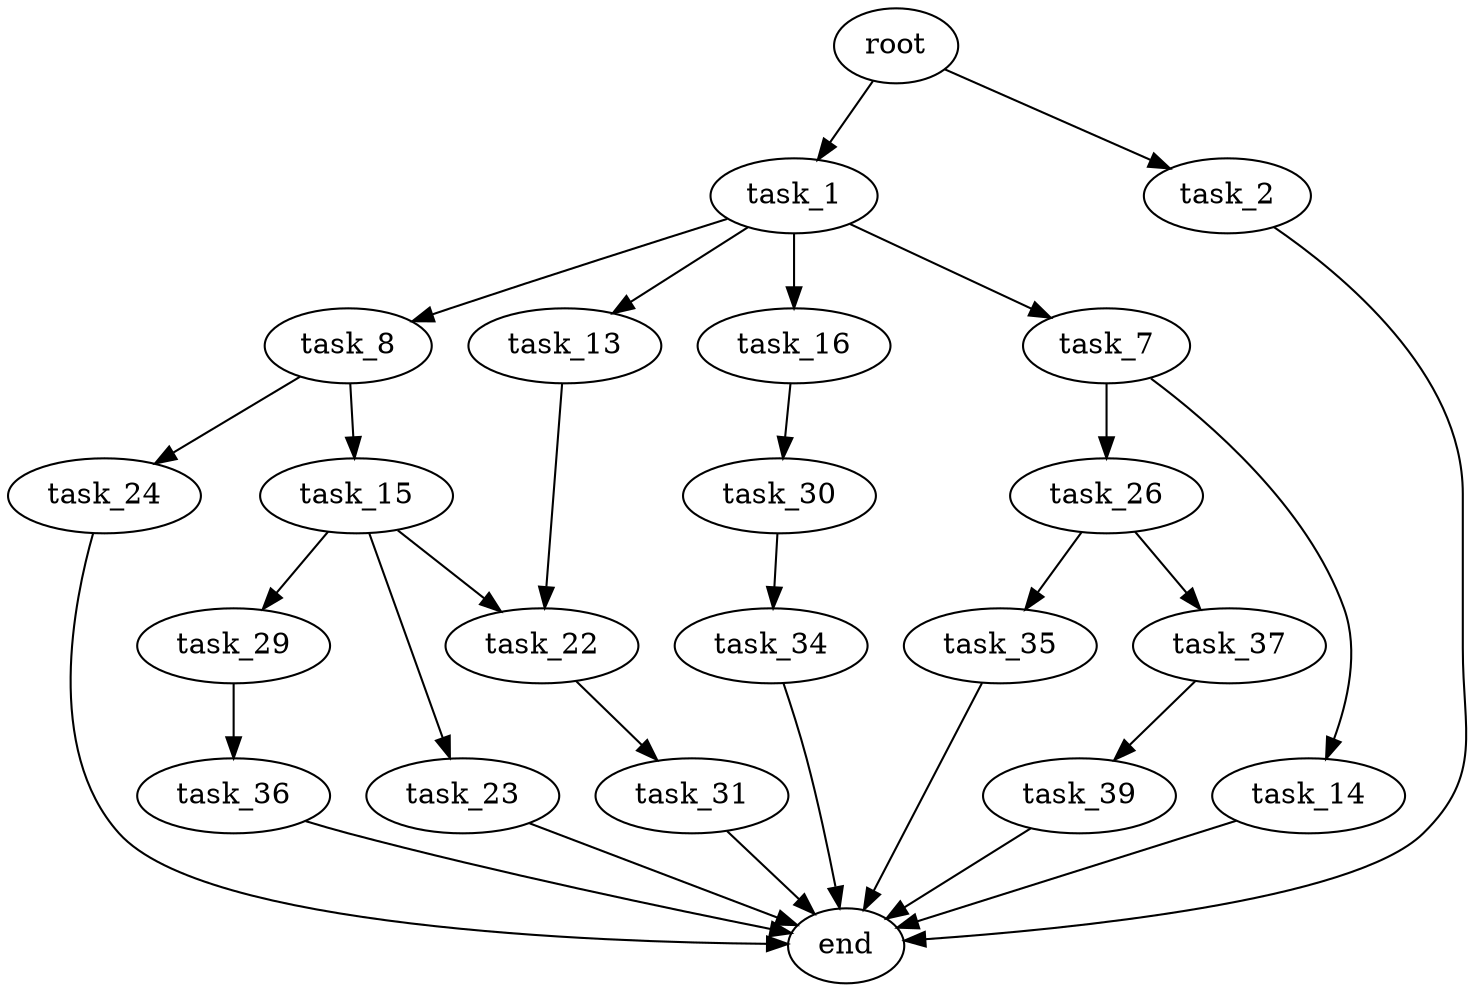 digraph G {
  root [size="0.000000"];
  task_1 [size="782757789696.000000"];
  task_2 [size="217032502113.000000"];
  task_7 [size="8799853816.000000"];
  task_8 [size="484236519033.000000"];
  task_13 [size="2872816024.000000"];
  task_16 [size="41871243958.000000"];
  end [size="0.000000"];
  task_14 [size="96754657900.000000"];
  task_26 [size="231928233984.000000"];
  task_15 [size="22536844066.000000"];
  task_24 [size="20643855082.000000"];
  task_22 [size="782757789696.000000"];
  task_23 [size="1073741824000.000000"];
  task_29 [size="549755813888.000000"];
  task_30 [size="21621150006.000000"];
  task_31 [size="4547689239.000000"];
  task_35 [size="798677110244.000000"];
  task_37 [size="782757789696.000000"];
  task_36 [size="231928233984.000000"];
  task_34 [size="135533042262.000000"];
  task_39 [size="198383785691.000000"];

  root -> task_1 [size="1.000000"];
  root -> task_2 [size="1.000000"];
  task_1 -> task_7 [size="679477248.000000"];
  task_1 -> task_8 [size="679477248.000000"];
  task_1 -> task_13 [size="679477248.000000"];
  task_1 -> task_16 [size="679477248.000000"];
  task_2 -> end [size="1.000000"];
  task_7 -> task_14 [size="209715200.000000"];
  task_7 -> task_26 [size="209715200.000000"];
  task_8 -> task_15 [size="411041792.000000"];
  task_8 -> task_24 [size="411041792.000000"];
  task_13 -> task_22 [size="134217728.000000"];
  task_16 -> task_30 [size="33554432.000000"];
  task_14 -> end [size="1.000000"];
  task_26 -> task_35 [size="301989888.000000"];
  task_26 -> task_37 [size="301989888.000000"];
  task_15 -> task_22 [size="33554432.000000"];
  task_15 -> task_23 [size="33554432.000000"];
  task_15 -> task_29 [size="33554432.000000"];
  task_24 -> end [size="1.000000"];
  task_22 -> task_31 [size="679477248.000000"];
  task_23 -> end [size="1.000000"];
  task_29 -> task_36 [size="536870912.000000"];
  task_30 -> task_34 [size="411041792.000000"];
  task_31 -> end [size="1.000000"];
  task_35 -> end [size="1.000000"];
  task_37 -> task_39 [size="679477248.000000"];
  task_36 -> end [size="1.000000"];
  task_34 -> end [size="1.000000"];
  task_39 -> end [size="1.000000"];
}
